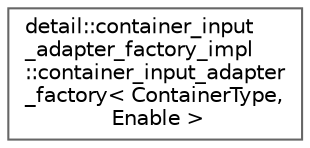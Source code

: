 digraph "Graphical Class Hierarchy"
{
 // INTERACTIVE_SVG=YES
 // LATEX_PDF_SIZE
  bgcolor="transparent";
  edge [fontname=Helvetica,fontsize=10,labelfontname=Helvetica,labelfontsize=10];
  node [fontname=Helvetica,fontsize=10,shape=box,height=0.2,width=0.4];
  rankdir="LR";
  Node0 [id="Node000000",label="detail::container_input\l_adapter_factory_impl\l::container_input_adapter\l_factory\< ContainerType,\l Enable \>",height=0.2,width=0.4,color="grey40", fillcolor="white", style="filled",URL="$structdetail_1_1container__input__adapter__factory__impl_1_1container__input__adapter__factory.html",tooltip=" "];
}
